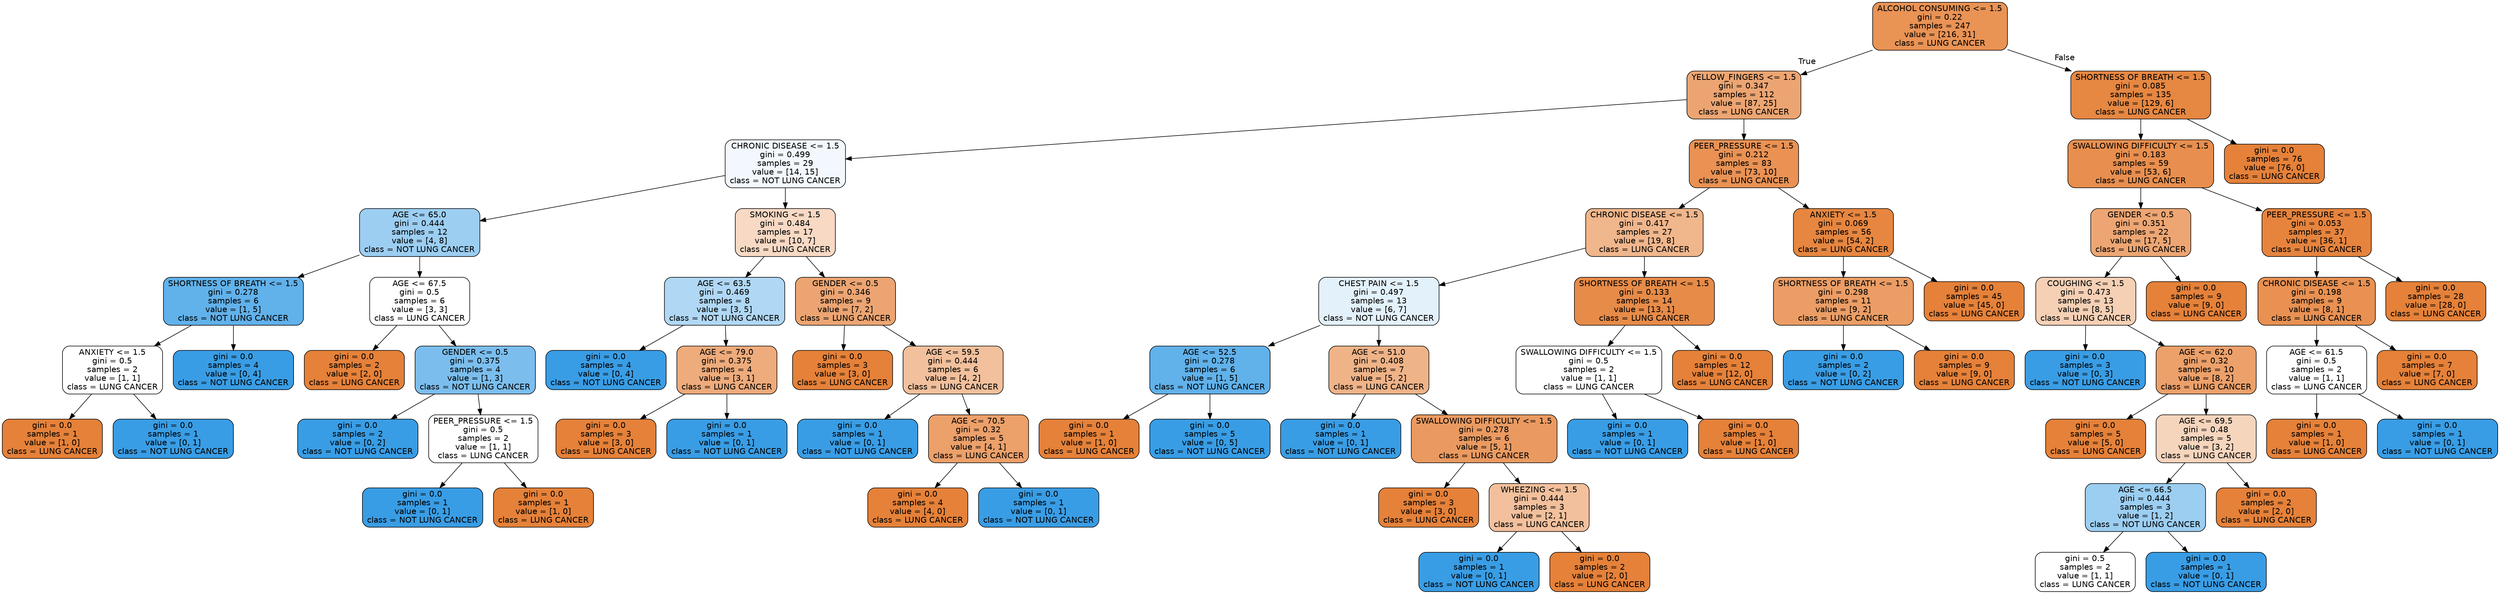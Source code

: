 digraph Tree {
node [shape=box, style="filled, rounded", color="black", fontname="helvetica"] ;
edge [fontname="helvetica"] ;
0 [label="ALCOHOL CONSUMING <= 1.5\ngini = 0.22\nsamples = 247\nvalue = [216, 31]\nclass = LUNG CANCER", fillcolor="#e99355"] ;
1 [label="YELLOW_FINGERS <= 1.5\ngini = 0.347\nsamples = 112\nvalue = [87, 25]\nclass = LUNG CANCER", fillcolor="#eca572"] ;
0 -> 1 [labeldistance=2.5, labelangle=45, headlabel="True"] ;
2 [label="CHRONIC DISEASE <= 1.5\ngini = 0.499\nsamples = 29\nvalue = [14, 15]\nclass = NOT LUNG CANCER", fillcolor="#f2f8fd"] ;
1 -> 2 ;
3 [label="AGE <= 65.0\ngini = 0.444\nsamples = 12\nvalue = [4, 8]\nclass = NOT LUNG CANCER", fillcolor="#9ccef2"] ;
2 -> 3 ;
4 [label="SHORTNESS OF BREATH <= 1.5\ngini = 0.278\nsamples = 6\nvalue = [1, 5]\nclass = NOT LUNG CANCER", fillcolor="#61b1ea"] ;
3 -> 4 ;
5 [label="ANXIETY <= 1.5\ngini = 0.5\nsamples = 2\nvalue = [1, 1]\nclass = LUNG CANCER", fillcolor="#ffffff"] ;
4 -> 5 ;
6 [label="gini = 0.0\nsamples = 1\nvalue = [1, 0]\nclass = LUNG CANCER", fillcolor="#e58139"] ;
5 -> 6 ;
7 [label="gini = 0.0\nsamples = 1\nvalue = [0, 1]\nclass = NOT LUNG CANCER", fillcolor="#399de5"] ;
5 -> 7 ;
8 [label="gini = 0.0\nsamples = 4\nvalue = [0, 4]\nclass = NOT LUNG CANCER", fillcolor="#399de5"] ;
4 -> 8 ;
9 [label="AGE <= 67.5\ngini = 0.5\nsamples = 6\nvalue = [3, 3]\nclass = LUNG CANCER", fillcolor="#ffffff"] ;
3 -> 9 ;
10 [label="gini = 0.0\nsamples = 2\nvalue = [2, 0]\nclass = LUNG CANCER", fillcolor="#e58139"] ;
9 -> 10 ;
11 [label="GENDER <= 0.5\ngini = 0.375\nsamples = 4\nvalue = [1, 3]\nclass = NOT LUNG CANCER", fillcolor="#7bbeee"] ;
9 -> 11 ;
12 [label="gini = 0.0\nsamples = 2\nvalue = [0, 2]\nclass = NOT LUNG CANCER", fillcolor="#399de5"] ;
11 -> 12 ;
13 [label="PEER_PRESSURE <= 1.5\ngini = 0.5\nsamples = 2\nvalue = [1, 1]\nclass = LUNG CANCER", fillcolor="#ffffff"] ;
11 -> 13 ;
14 [label="gini = 0.0\nsamples = 1\nvalue = [0, 1]\nclass = NOT LUNG CANCER", fillcolor="#399de5"] ;
13 -> 14 ;
15 [label="gini = 0.0\nsamples = 1\nvalue = [1, 0]\nclass = LUNG CANCER", fillcolor="#e58139"] ;
13 -> 15 ;
16 [label="SMOKING <= 1.5\ngini = 0.484\nsamples = 17\nvalue = [10, 7]\nclass = LUNG CANCER", fillcolor="#f7d9c4"] ;
2 -> 16 ;
17 [label="AGE <= 63.5\ngini = 0.469\nsamples = 8\nvalue = [3, 5]\nclass = NOT LUNG CANCER", fillcolor="#b0d8f5"] ;
16 -> 17 ;
18 [label="gini = 0.0\nsamples = 4\nvalue = [0, 4]\nclass = NOT LUNG CANCER", fillcolor="#399de5"] ;
17 -> 18 ;
19 [label="AGE <= 79.0\ngini = 0.375\nsamples = 4\nvalue = [3, 1]\nclass = LUNG CANCER", fillcolor="#eeab7b"] ;
17 -> 19 ;
20 [label="gini = 0.0\nsamples = 3\nvalue = [3, 0]\nclass = LUNG CANCER", fillcolor="#e58139"] ;
19 -> 20 ;
21 [label="gini = 0.0\nsamples = 1\nvalue = [0, 1]\nclass = NOT LUNG CANCER", fillcolor="#399de5"] ;
19 -> 21 ;
22 [label="GENDER <= 0.5\ngini = 0.346\nsamples = 9\nvalue = [7, 2]\nclass = LUNG CANCER", fillcolor="#eca572"] ;
16 -> 22 ;
23 [label="gini = 0.0\nsamples = 3\nvalue = [3, 0]\nclass = LUNG CANCER", fillcolor="#e58139"] ;
22 -> 23 ;
24 [label="AGE <= 59.5\ngini = 0.444\nsamples = 6\nvalue = [4, 2]\nclass = LUNG CANCER", fillcolor="#f2c09c"] ;
22 -> 24 ;
25 [label="gini = 0.0\nsamples = 1\nvalue = [0, 1]\nclass = NOT LUNG CANCER", fillcolor="#399de5"] ;
24 -> 25 ;
26 [label="AGE <= 70.5\ngini = 0.32\nsamples = 5\nvalue = [4, 1]\nclass = LUNG CANCER", fillcolor="#eca06a"] ;
24 -> 26 ;
27 [label="gini = 0.0\nsamples = 4\nvalue = [4, 0]\nclass = LUNG CANCER", fillcolor="#e58139"] ;
26 -> 27 ;
28 [label="gini = 0.0\nsamples = 1\nvalue = [0, 1]\nclass = NOT LUNG CANCER", fillcolor="#399de5"] ;
26 -> 28 ;
29 [label="PEER_PRESSURE <= 1.5\ngini = 0.212\nsamples = 83\nvalue = [73, 10]\nclass = LUNG CANCER", fillcolor="#e99254"] ;
1 -> 29 ;
30 [label="CHRONIC DISEASE <= 1.5\ngini = 0.417\nsamples = 27\nvalue = [19, 8]\nclass = LUNG CANCER", fillcolor="#f0b68c"] ;
29 -> 30 ;
31 [label="CHEST PAIN <= 1.5\ngini = 0.497\nsamples = 13\nvalue = [6, 7]\nclass = NOT LUNG CANCER", fillcolor="#e3f1fb"] ;
30 -> 31 ;
32 [label="AGE <= 52.5\ngini = 0.278\nsamples = 6\nvalue = [1, 5]\nclass = NOT LUNG CANCER", fillcolor="#61b1ea"] ;
31 -> 32 ;
33 [label="gini = 0.0\nsamples = 1\nvalue = [1, 0]\nclass = LUNG CANCER", fillcolor="#e58139"] ;
32 -> 33 ;
34 [label="gini = 0.0\nsamples = 5\nvalue = [0, 5]\nclass = NOT LUNG CANCER", fillcolor="#399de5"] ;
32 -> 34 ;
35 [label="AGE <= 51.0\ngini = 0.408\nsamples = 7\nvalue = [5, 2]\nclass = LUNG CANCER", fillcolor="#efb388"] ;
31 -> 35 ;
36 [label="gini = 0.0\nsamples = 1\nvalue = [0, 1]\nclass = NOT LUNG CANCER", fillcolor="#399de5"] ;
35 -> 36 ;
37 [label="SWALLOWING DIFFICULTY <= 1.5\ngini = 0.278\nsamples = 6\nvalue = [5, 1]\nclass = LUNG CANCER", fillcolor="#ea9a61"] ;
35 -> 37 ;
38 [label="gini = 0.0\nsamples = 3\nvalue = [3, 0]\nclass = LUNG CANCER", fillcolor="#e58139"] ;
37 -> 38 ;
39 [label="WHEEZING <= 1.5\ngini = 0.444\nsamples = 3\nvalue = [2, 1]\nclass = LUNG CANCER", fillcolor="#f2c09c"] ;
37 -> 39 ;
40 [label="gini = 0.0\nsamples = 1\nvalue = [0, 1]\nclass = NOT LUNG CANCER", fillcolor="#399de5"] ;
39 -> 40 ;
41 [label="gini = 0.0\nsamples = 2\nvalue = [2, 0]\nclass = LUNG CANCER", fillcolor="#e58139"] ;
39 -> 41 ;
42 [label="SHORTNESS OF BREATH <= 1.5\ngini = 0.133\nsamples = 14\nvalue = [13, 1]\nclass = LUNG CANCER", fillcolor="#e78b48"] ;
30 -> 42 ;
43 [label="SWALLOWING DIFFICULTY <= 1.5\ngini = 0.5\nsamples = 2\nvalue = [1, 1]\nclass = LUNG CANCER", fillcolor="#ffffff"] ;
42 -> 43 ;
44 [label="gini = 0.0\nsamples = 1\nvalue = [0, 1]\nclass = NOT LUNG CANCER", fillcolor="#399de5"] ;
43 -> 44 ;
45 [label="gini = 0.0\nsamples = 1\nvalue = [1, 0]\nclass = LUNG CANCER", fillcolor="#e58139"] ;
43 -> 45 ;
46 [label="gini = 0.0\nsamples = 12\nvalue = [12, 0]\nclass = LUNG CANCER", fillcolor="#e58139"] ;
42 -> 46 ;
47 [label="ANXIETY <= 1.5\ngini = 0.069\nsamples = 56\nvalue = [54, 2]\nclass = LUNG CANCER", fillcolor="#e68640"] ;
29 -> 47 ;
48 [label="SHORTNESS OF BREATH <= 1.5\ngini = 0.298\nsamples = 11\nvalue = [9, 2]\nclass = LUNG CANCER", fillcolor="#eb9d65"] ;
47 -> 48 ;
49 [label="gini = 0.0\nsamples = 2\nvalue = [0, 2]\nclass = NOT LUNG CANCER", fillcolor="#399de5"] ;
48 -> 49 ;
50 [label="gini = 0.0\nsamples = 9\nvalue = [9, 0]\nclass = LUNG CANCER", fillcolor="#e58139"] ;
48 -> 50 ;
51 [label="gini = 0.0\nsamples = 45\nvalue = [45, 0]\nclass = LUNG CANCER", fillcolor="#e58139"] ;
47 -> 51 ;
52 [label="SHORTNESS OF BREATH <= 1.5\ngini = 0.085\nsamples = 135\nvalue = [129, 6]\nclass = LUNG CANCER", fillcolor="#e68742"] ;
0 -> 52 [labeldistance=2.5, labelangle=-45, headlabel="False"] ;
53 [label="SWALLOWING DIFFICULTY <= 1.5\ngini = 0.183\nsamples = 59\nvalue = [53, 6]\nclass = LUNG CANCER", fillcolor="#e88f4f"] ;
52 -> 53 ;
54 [label="GENDER <= 0.5\ngini = 0.351\nsamples = 22\nvalue = [17, 5]\nclass = LUNG CANCER", fillcolor="#eda673"] ;
53 -> 54 ;
55 [label="COUGHING <= 1.5\ngini = 0.473\nsamples = 13\nvalue = [8, 5]\nclass = LUNG CANCER", fillcolor="#f5d0b5"] ;
54 -> 55 ;
56 [label="gini = 0.0\nsamples = 3\nvalue = [0, 3]\nclass = NOT LUNG CANCER", fillcolor="#399de5"] ;
55 -> 56 ;
57 [label="AGE <= 62.0\ngini = 0.32\nsamples = 10\nvalue = [8, 2]\nclass = LUNG CANCER", fillcolor="#eca06a"] ;
55 -> 57 ;
58 [label="gini = 0.0\nsamples = 5\nvalue = [5, 0]\nclass = LUNG CANCER", fillcolor="#e58139"] ;
57 -> 58 ;
59 [label="AGE <= 69.5\ngini = 0.48\nsamples = 5\nvalue = [3, 2]\nclass = LUNG CANCER", fillcolor="#f6d5bd"] ;
57 -> 59 ;
60 [label="AGE <= 66.5\ngini = 0.444\nsamples = 3\nvalue = [1, 2]\nclass = NOT LUNG CANCER", fillcolor="#9ccef2"] ;
59 -> 60 ;
61 [label="gini = 0.5\nsamples = 2\nvalue = [1, 1]\nclass = LUNG CANCER", fillcolor="#ffffff"] ;
60 -> 61 ;
62 [label="gini = 0.0\nsamples = 1\nvalue = [0, 1]\nclass = NOT LUNG CANCER", fillcolor="#399de5"] ;
60 -> 62 ;
63 [label="gini = 0.0\nsamples = 2\nvalue = [2, 0]\nclass = LUNG CANCER", fillcolor="#e58139"] ;
59 -> 63 ;
64 [label="gini = 0.0\nsamples = 9\nvalue = [9, 0]\nclass = LUNG CANCER", fillcolor="#e58139"] ;
54 -> 64 ;
65 [label="PEER_PRESSURE <= 1.5\ngini = 0.053\nsamples = 37\nvalue = [36, 1]\nclass = LUNG CANCER", fillcolor="#e6843e"] ;
53 -> 65 ;
66 [label="CHRONIC DISEASE <= 1.5\ngini = 0.198\nsamples = 9\nvalue = [8, 1]\nclass = LUNG CANCER", fillcolor="#e89152"] ;
65 -> 66 ;
67 [label="AGE <= 61.5\ngini = 0.5\nsamples = 2\nvalue = [1, 1]\nclass = LUNG CANCER", fillcolor="#ffffff"] ;
66 -> 67 ;
68 [label="gini = 0.0\nsamples = 1\nvalue = [1, 0]\nclass = LUNG CANCER", fillcolor="#e58139"] ;
67 -> 68 ;
69 [label="gini = 0.0\nsamples = 1\nvalue = [0, 1]\nclass = NOT LUNG CANCER", fillcolor="#399de5"] ;
67 -> 69 ;
70 [label="gini = 0.0\nsamples = 7\nvalue = [7, 0]\nclass = LUNG CANCER", fillcolor="#e58139"] ;
66 -> 70 ;
71 [label="gini = 0.0\nsamples = 28\nvalue = [28, 0]\nclass = LUNG CANCER", fillcolor="#e58139"] ;
65 -> 71 ;
72 [label="gini = 0.0\nsamples = 76\nvalue = [76, 0]\nclass = LUNG CANCER", fillcolor="#e58139"] ;
52 -> 72 ;
}